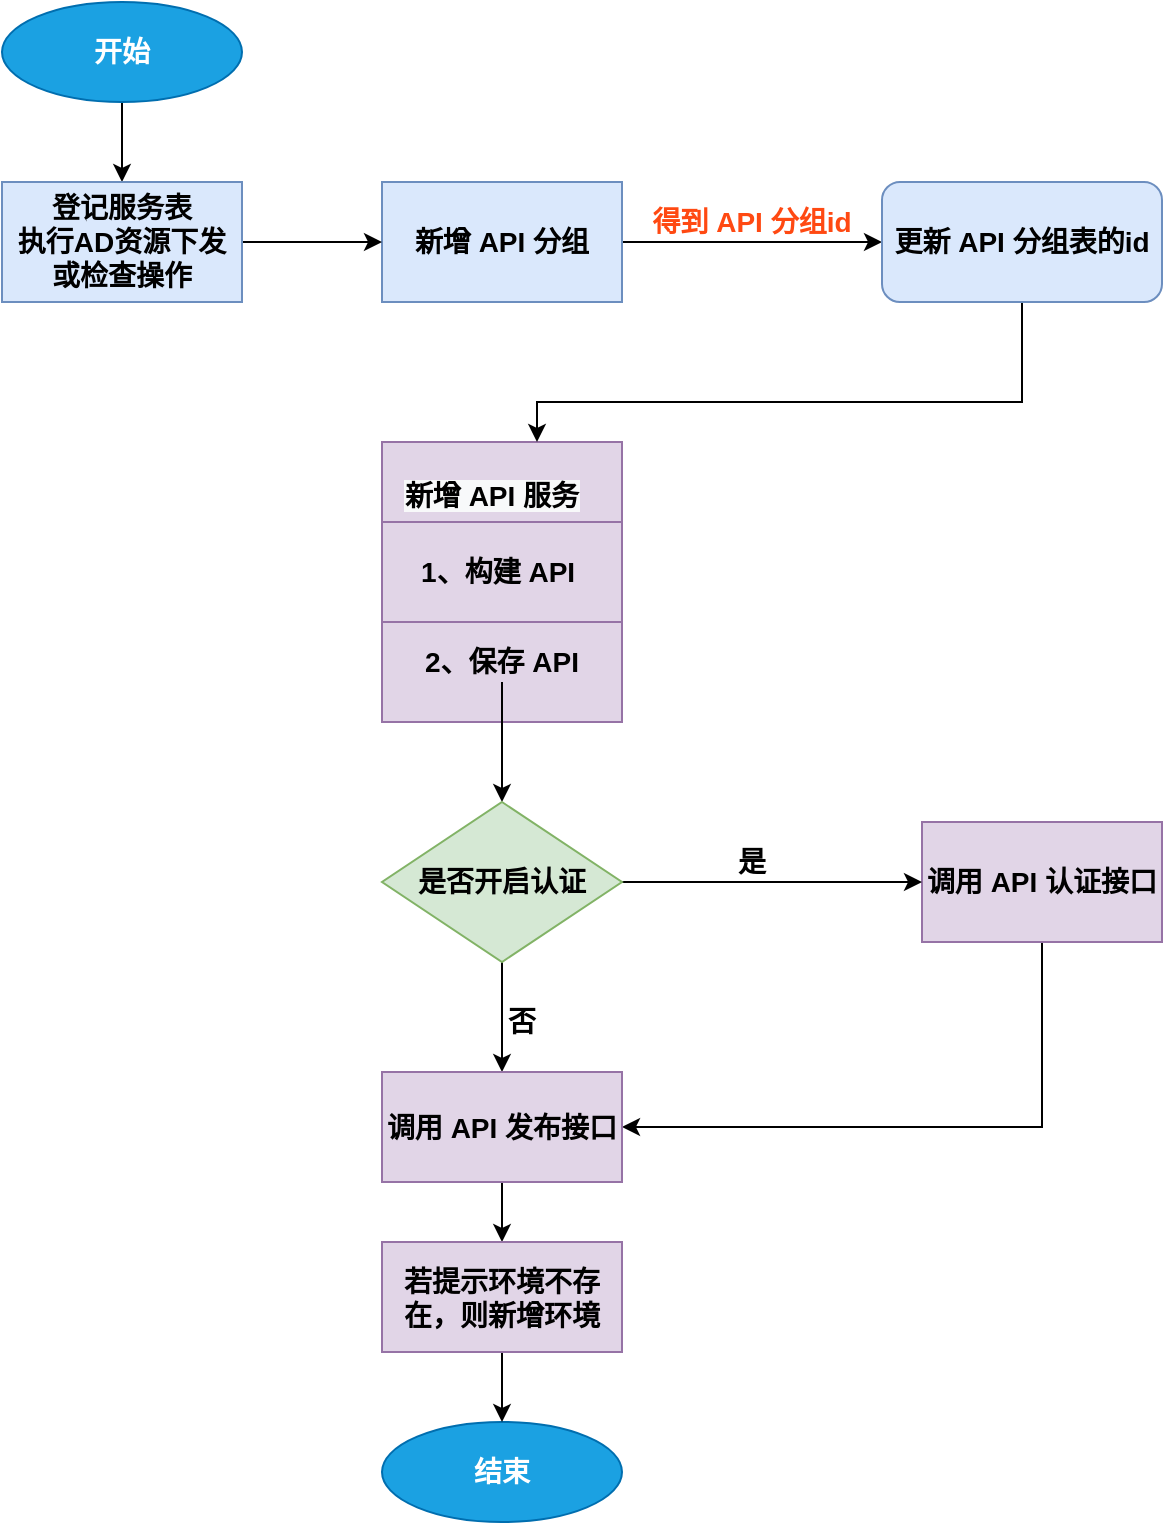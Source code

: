 <mxfile version="14.8.1" type="github" pages="5">
  <diagram id="nOHiLOgA8v2FJ5OYFHcV" name="新增API服务流程">
    <mxGraphModel dx="1422" dy="706" grid="1" gridSize="10" guides="1" tooltips="1" connect="1" arrows="1" fold="1" page="1" pageScale="1" pageWidth="827" pageHeight="1169" math="0" shadow="0">
      <root>
        <mxCell id="N0FcCdIXHvV1KCsFMpFl-0" />
        <mxCell id="N0FcCdIXHvV1KCsFMpFl-1" parent="N0FcCdIXHvV1KCsFMpFl-0" />
        <mxCell id="N0FcCdIXHvV1KCsFMpFl-36" value="" style="rounded=0;whiteSpace=wrap;html=1;fontSize=14;" vertex="1" parent="N0FcCdIXHvV1KCsFMpFl-1">
          <mxGeometry x="190" y="360" width="120" height="50" as="geometry" />
        </mxCell>
        <mxCell id="N0FcCdIXHvV1KCsFMpFl-24" value="" style="edgeStyle=orthogonalEdgeStyle;rounded=0;orthogonalLoop=1;jettySize=auto;html=1;fontSize=14;fontStyle=1" edge="1" parent="N0FcCdIXHvV1KCsFMpFl-1" source="N0FcCdIXHvV1KCsFMpFl-2" target="N0FcCdIXHvV1KCsFMpFl-23">
          <mxGeometry relative="1" as="geometry" />
        </mxCell>
        <mxCell id="N0FcCdIXHvV1KCsFMpFl-2" value="新增 API 分组" style="rounded=0;whiteSpace=wrap;html=1;fontSize=14;fillColor=#dae8fc;strokeColor=#6c8ebf;fontStyle=1" vertex="1" parent="N0FcCdIXHvV1KCsFMpFl-1">
          <mxGeometry x="190" y="140" width="120" height="60" as="geometry" />
        </mxCell>
        <mxCell id="N0FcCdIXHvV1KCsFMpFl-3" value="" style="rounded=0;whiteSpace=wrap;html=1;fontSize=14;fontStyle=1;fillColor=#e1d5e7;strokeColor=#9673a6;" vertex="1" parent="N0FcCdIXHvV1KCsFMpFl-1">
          <mxGeometry x="190" y="270" width="120" height="140" as="geometry" />
        </mxCell>
        <mxCell id="N0FcCdIXHvV1KCsFMpFl-20" style="edgeStyle=orthogonalEdgeStyle;rounded=0;orthogonalLoop=1;jettySize=auto;html=1;exitX=0.5;exitY=1;exitDx=0;exitDy=0;entryX=1;entryY=0.5;entryDx=0;entryDy=0;fontSize=14;fontStyle=1" edge="1" parent="N0FcCdIXHvV1KCsFMpFl-1" source="N0FcCdIXHvV1KCsFMpFl-4" target="N0FcCdIXHvV1KCsFMpFl-18">
          <mxGeometry relative="1" as="geometry" />
        </mxCell>
        <mxCell id="N0FcCdIXHvV1KCsFMpFl-4" value="调用 API 认证接口" style="rounded=0;whiteSpace=wrap;html=1;fontSize=14;fontStyle=1;fillColor=#e1d5e7;strokeColor=#9673a6;" vertex="1" parent="N0FcCdIXHvV1KCsFMpFl-1">
          <mxGeometry x="460" y="460" width="120" height="60" as="geometry" />
        </mxCell>
        <mxCell id="N0FcCdIXHvV1KCsFMpFl-5" value="&lt;br&gt;&lt;br&gt;&lt;span style=&quot;color: rgb(0, 0, 0); font-family: helvetica; font-size: 14px; font-style: normal; letter-spacing: normal; text-align: center; text-indent: 0px; text-transform: none; word-spacing: 0px; background-color: rgb(248, 249, 250); display: inline; float: none;&quot;&gt;新增 API 服务&lt;/span&gt;&lt;br&gt;" style="text;html=1;strokeColor=none;fillColor=none;align=center;verticalAlign=middle;whiteSpace=wrap;rounded=0;fontSize=14;fontStyle=1" vertex="1" parent="N0FcCdIXHvV1KCsFMpFl-1">
          <mxGeometry x="200" y="270" width="90" height="20" as="geometry" />
        </mxCell>
        <mxCell id="N0FcCdIXHvV1KCsFMpFl-6" value="1、构建 API&amp;nbsp;" style="rounded=0;whiteSpace=wrap;html=1;fontSize=14;fontStyle=1;fillColor=#e1d5e7;strokeColor=#9673a6;" vertex="1" parent="N0FcCdIXHvV1KCsFMpFl-1">
          <mxGeometry x="190" y="310" width="120" height="50" as="geometry" />
        </mxCell>
        <mxCell id="N0FcCdIXHvV1KCsFMpFl-14" value="" style="edgeStyle=orthogonalEdgeStyle;curved=1;rounded=0;orthogonalLoop=1;jettySize=auto;html=1;fontSize=14;fontStyle=1" edge="1" parent="N0FcCdIXHvV1KCsFMpFl-1" source="N0FcCdIXHvV1KCsFMpFl-7" target="N0FcCdIXHvV1KCsFMpFl-13">
          <mxGeometry relative="1" as="geometry" />
        </mxCell>
        <mxCell id="N0FcCdIXHvV1KCsFMpFl-7" value="2、保存 API" style="text;html=1;strokeColor=none;fillColor=none;align=center;verticalAlign=middle;whiteSpace=wrap;rounded=0;fontSize=14;fontStyle=1" vertex="1" parent="N0FcCdIXHvV1KCsFMpFl-1">
          <mxGeometry x="210" y="370" width="80" height="20" as="geometry" />
        </mxCell>
        <mxCell id="N0FcCdIXHvV1KCsFMpFl-12" value="&lt;font color=&quot;#ff4912&quot;&gt;得到 API 分组id&lt;/font&gt;" style="text;html=1;strokeColor=none;fillColor=none;align=center;verticalAlign=middle;whiteSpace=wrap;rounded=0;fontSize=14;fontStyle=1" vertex="1" parent="N0FcCdIXHvV1KCsFMpFl-1">
          <mxGeometry x="320" y="150" width="110" height="20" as="geometry" />
        </mxCell>
        <mxCell id="N0FcCdIXHvV1KCsFMpFl-15" value="" style="edgeStyle=orthogonalEdgeStyle;curved=1;rounded=0;orthogonalLoop=1;jettySize=auto;html=1;fontSize=14;fontStyle=1" edge="1" parent="N0FcCdIXHvV1KCsFMpFl-1" source="N0FcCdIXHvV1KCsFMpFl-13" target="N0FcCdIXHvV1KCsFMpFl-4">
          <mxGeometry relative="1" as="geometry" />
        </mxCell>
        <mxCell id="N0FcCdIXHvV1KCsFMpFl-19" value="" style="edgeStyle=orthogonalEdgeStyle;curved=1;rounded=0;orthogonalLoop=1;jettySize=auto;html=1;fontSize=14;fontStyle=1" edge="1" parent="N0FcCdIXHvV1KCsFMpFl-1" source="N0FcCdIXHvV1KCsFMpFl-13" target="N0FcCdIXHvV1KCsFMpFl-18">
          <mxGeometry relative="1" as="geometry" />
        </mxCell>
        <mxCell id="N0FcCdIXHvV1KCsFMpFl-13" value="是否开启认证" style="rhombus;whiteSpace=wrap;html=1;fontSize=14;fontStyle=1;fillColor=#d5e8d4;strokeColor=#82b366;" vertex="1" parent="N0FcCdIXHvV1KCsFMpFl-1">
          <mxGeometry x="190" y="450" width="120" height="80" as="geometry" />
        </mxCell>
        <mxCell id="N0FcCdIXHvV1KCsFMpFl-16" value="是" style="text;html=1;strokeColor=none;fillColor=none;align=center;verticalAlign=middle;whiteSpace=wrap;rounded=0;fontSize=14;fontStyle=1" vertex="1" parent="N0FcCdIXHvV1KCsFMpFl-1">
          <mxGeometry x="355" y="470" width="40" height="20" as="geometry" />
        </mxCell>
        <mxCell id="RZvOurY1Pzx2Y7Y2g1sG-4" value="" style="edgeStyle=orthogonalEdgeStyle;rounded=0;orthogonalLoop=1;jettySize=auto;html=1;fontSize=14;" edge="1" parent="N0FcCdIXHvV1KCsFMpFl-1" source="N0FcCdIXHvV1KCsFMpFl-18" target="RZvOurY1Pzx2Y7Y2g1sG-0">
          <mxGeometry relative="1" as="geometry" />
        </mxCell>
        <mxCell id="N0FcCdIXHvV1KCsFMpFl-18" value="调用 API 发布接口" style="whiteSpace=wrap;html=1;fontSize=14;fontStyle=1;fillColor=#e1d5e7;strokeColor=#9673a6;" vertex="1" parent="N0FcCdIXHvV1KCsFMpFl-1">
          <mxGeometry x="190" y="585" width="120" height="55" as="geometry" />
        </mxCell>
        <mxCell id="N0FcCdIXHvV1KCsFMpFl-25" style="edgeStyle=orthogonalEdgeStyle;rounded=0;orthogonalLoop=1;jettySize=auto;html=1;fontSize=14;entryX=0.75;entryY=0;entryDx=0;entryDy=0;fontStyle=1" edge="1" parent="N0FcCdIXHvV1KCsFMpFl-1" source="N0FcCdIXHvV1KCsFMpFl-23" target="N0FcCdIXHvV1KCsFMpFl-5">
          <mxGeometry relative="1" as="geometry">
            <mxPoint x="311" y="290" as="targetPoint" />
            <Array as="points">
              <mxPoint x="510" y="250" />
              <mxPoint x="268" y="250" />
            </Array>
          </mxGeometry>
        </mxCell>
        <mxCell id="N0FcCdIXHvV1KCsFMpFl-23" value="更新 API 分组表的id" style="rounded=1;whiteSpace=wrap;html=1;fontSize=14;fontStyle=1;fillColor=#dae8fc;strokeColor=#6c8ebf;" vertex="1" parent="N0FcCdIXHvV1KCsFMpFl-1">
          <mxGeometry x="440" y="140" width="140" height="60" as="geometry" />
        </mxCell>
        <mxCell id="N0FcCdIXHvV1KCsFMpFl-33" value="" style="edgeStyle=orthogonalEdgeStyle;rounded=0;orthogonalLoop=1;jettySize=auto;html=1;fontSize=14;fontStyle=1" edge="1" parent="N0FcCdIXHvV1KCsFMpFl-1" source="N0FcCdIXHvV1KCsFMpFl-26" target="N0FcCdIXHvV1KCsFMpFl-30">
          <mxGeometry relative="1" as="geometry" />
        </mxCell>
        <mxCell id="N0FcCdIXHvV1KCsFMpFl-26" value="开始" style="ellipse;whiteSpace=wrap;html=1;fontSize=14;fillColor=#1ba1e2;strokeColor=#006EAF;fontColor=#ffffff;fontStyle=1" vertex="1" parent="N0FcCdIXHvV1KCsFMpFl-1">
          <mxGeometry y="50" width="120" height="50" as="geometry" />
        </mxCell>
        <mxCell id="N0FcCdIXHvV1KCsFMpFl-28" value="结束" style="ellipse;whiteSpace=wrap;html=1;fontSize=14;fillColor=#1ba1e2;strokeColor=#006EAF;fontColor=#ffffff;fontStyle=1" vertex="1" parent="N0FcCdIXHvV1KCsFMpFl-1">
          <mxGeometry x="190" y="760" width="120" height="50" as="geometry" />
        </mxCell>
        <mxCell id="N0FcCdIXHvV1KCsFMpFl-31" value="" style="edgeStyle=orthogonalEdgeStyle;rounded=0;orthogonalLoop=1;jettySize=auto;html=1;fontSize=14;fontStyle=1" edge="1" parent="N0FcCdIXHvV1KCsFMpFl-1" source="N0FcCdIXHvV1KCsFMpFl-30" target="N0FcCdIXHvV1KCsFMpFl-2">
          <mxGeometry relative="1" as="geometry" />
        </mxCell>
        <mxCell id="N0FcCdIXHvV1KCsFMpFl-30" value="登记服务表&lt;br&gt;执行AD资源下发或检查操作" style="rounded=0;whiteSpace=wrap;html=1;fontSize=14;fillColor=#dae8fc;strokeColor=#6c8ebf;fontStyle=1" vertex="1" parent="N0FcCdIXHvV1KCsFMpFl-1">
          <mxGeometry y="140" width="120" height="60" as="geometry" />
        </mxCell>
        <mxCell id="N0FcCdIXHvV1KCsFMpFl-35" value="否" style="text;html=1;strokeColor=none;fillColor=none;align=center;verticalAlign=middle;whiteSpace=wrap;rounded=0;fontSize=14;fontStyle=1" vertex="1" parent="N0FcCdIXHvV1KCsFMpFl-1">
          <mxGeometry x="240" y="550" width="40" height="20" as="geometry" />
        </mxCell>
        <mxCell id="RZvOurY1Pzx2Y7Y2g1sG-2" value="" style="edgeStyle=orthogonalEdgeStyle;rounded=0;orthogonalLoop=1;jettySize=auto;html=1;fontSize=14;" edge="1" parent="N0FcCdIXHvV1KCsFMpFl-1" source="RZvOurY1Pzx2Y7Y2g1sG-0" target="N0FcCdIXHvV1KCsFMpFl-28">
          <mxGeometry relative="1" as="geometry" />
        </mxCell>
        <mxCell id="RZvOurY1Pzx2Y7Y2g1sG-0" value="若提示环境不存在，则新增环境" style="whiteSpace=wrap;html=1;fontSize=14;fontStyle=1;fillColor=#e1d5e7;strokeColor=#9673a6;" vertex="1" parent="N0FcCdIXHvV1KCsFMpFl-1">
          <mxGeometry x="190" y="670" width="120" height="55" as="geometry" />
        </mxCell>
      </root>
    </mxGraphModel>
  </diagram>
  <diagram id="sb_V-hcNXjzHB9yhCUq3" name="AD与API服务的底层ip关系">
    <mxGraphModel dx="1422" dy="706" grid="1" gridSize="10" guides="1" tooltips="1" connect="1" arrows="1" fold="1" page="1" pageScale="1" pageWidth="827" pageHeight="1169" math="0" shadow="0">
      <root>
        <mxCell id="0" />
        <mxCell id="1" parent="0" />
        <mxCell id="2CTaEZxf2c3Y_vctXRp9-1" value="" style="rounded=1;whiteSpace=wrap;html=1;fontStyle=1;fontSize=14;fillColor=#f8cecc;strokeColor=#b85450;" vertex="1" parent="1">
          <mxGeometry x="90" y="310" width="140" height="180" as="geometry" />
        </mxCell>
        <mxCell id="2CTaEZxf2c3Y_vctXRp9-2" value="" style="rounded=1;whiteSpace=wrap;html=1;fontStyle=1;fontSize=14;fillColor=#dae8fc;strokeColor=#6c8ebf;" vertex="1" parent="1">
          <mxGeometry x="330" y="310" width="140" height="180" as="geometry" />
        </mxCell>
        <mxCell id="2CTaEZxf2c3Y_vctXRp9-3" value="" style="rounded=1;whiteSpace=wrap;html=1;fontStyle=1;fontSize=14;fillColor=#e1d5e7;strokeColor=#9673a6;" vertex="1" parent="1">
          <mxGeometry x="550" y="310" width="140" height="180" as="geometry" />
        </mxCell>
        <mxCell id="2CTaEZxf2c3Y_vctXRp9-4" value="AD1" style="text;html=1;strokeColor=none;fillColor=none;align=center;verticalAlign=middle;whiteSpace=wrap;rounded=0;fontStyle=1;fontSize=14;" vertex="1" parent="1">
          <mxGeometry x="100" y="320" width="40" height="20" as="geometry" />
        </mxCell>
        <mxCell id="2CTaEZxf2c3Y_vctXRp9-5" value="AD2" style="text;html=1;strokeColor=none;fillColor=none;align=center;verticalAlign=middle;whiteSpace=wrap;rounded=0;fontStyle=1;fontSize=14;" vertex="1" parent="1">
          <mxGeometry x="340" y="320" width="40" height="20" as="geometry" />
        </mxCell>
        <mxCell id="2CTaEZxf2c3Y_vctXRp9-6" value="API" style="text;html=1;strokeColor=none;fillColor=none;align=center;verticalAlign=middle;whiteSpace=wrap;rounded=0;fontStyle=1;fontSize=14;" vertex="1" parent="1">
          <mxGeometry x="560" y="310" width="40" height="20" as="geometry" />
        </mxCell>
        <mxCell id="2CTaEZxf2c3Y_vctXRp9-7" value="vip1&amp;nbsp; &amp;nbsp; ip1" style="text;html=1;strokeColor=none;fillColor=none;align=center;verticalAlign=middle;whiteSpace=wrap;rounded=0;fontStyle=1;fontSize=14;" vertex="1" parent="1">
          <mxGeometry x="120" y="360" width="80" height="90" as="geometry" />
        </mxCell>
        <mxCell id="2CTaEZxf2c3Y_vctXRp9-9" value="vip2&amp;nbsp; &amp;nbsp; &amp;nbsp;ip2" style="text;html=1;strokeColor=none;fillColor=none;align=center;verticalAlign=middle;whiteSpace=wrap;rounded=0;fontStyle=1;fontSize=14;" vertex="1" parent="1">
          <mxGeometry x="350" y="360" width="80" height="90" as="geometry" />
        </mxCell>
        <mxCell id="2CTaEZxf2c3Y_vctXRp9-10" value="vip3&amp;nbsp; ip3" style="text;html=1;strokeColor=none;fillColor=none;align=center;verticalAlign=middle;whiteSpace=wrap;rounded=0;fontStyle=1;fontSize=14;" vertex="1" parent="1">
          <mxGeometry x="570" y="360" width="80" height="80" as="geometry" />
        </mxCell>
        <mxCell id="2CTaEZxf2c3Y_vctXRp9-8" value="" style="edgeStyle=orthogonalEdgeStyle;rounded=0;orthogonalLoop=1;jettySize=auto;html=1;fontStyle=1;fontSize=14;curved=1;" edge="1" parent="1">
          <mxGeometry relative="1" as="geometry">
            <mxPoint x="190" y="420" as="sourcePoint" />
            <mxPoint x="360" y="410" as="targetPoint" />
            <Array as="points">
              <mxPoint x="360" y="440" />
            </Array>
          </mxGeometry>
        </mxCell>
        <mxCell id="2CTaEZxf2c3Y_vctXRp9-13" value="" style="edgeStyle=orthogonalEdgeStyle;rounded=0;orthogonalLoop=1;jettySize=auto;html=1;fontStyle=1;fontSize=14;curved=1;" edge="1" parent="1">
          <mxGeometry relative="1" as="geometry">
            <mxPoint x="420" y="420" as="sourcePoint" />
            <mxPoint x="590" y="410" as="targetPoint" />
            <Array as="points">
              <mxPoint x="590" y="440" />
            </Array>
          </mxGeometry>
        </mxCell>
        <mxCell id="2CTaEZxf2c3Y_vctXRp9-14" value="相同" style="text;html=1;strokeColor=none;fillColor=none;align=center;verticalAlign=middle;whiteSpace=wrap;rounded=0;fontSize=14;" vertex="1" parent="1">
          <mxGeometry x="260" y="420" width="40" height="20" as="geometry" />
        </mxCell>
        <mxCell id="2CTaEZxf2c3Y_vctXRp9-15" value="相同" style="text;html=1;strokeColor=none;fillColor=none;align=center;verticalAlign=middle;whiteSpace=wrap;rounded=0;fontSize=14;" vertex="1" parent="1">
          <mxGeometry x="490" y="410" width="40" height="20" as="geometry" />
        </mxCell>
      </root>
    </mxGraphModel>
  </diagram>
  <diagram id="Vepcy5eFFjgHjCgZ-YPG" name="修改API服务流程">
    <mxGraphModel dx="1422" dy="706" grid="1" gridSize="10" guides="1" tooltips="1" connect="1" arrows="1" fold="1" page="1" pageScale="1" pageWidth="827" pageHeight="1169" math="0" shadow="0">
      <root>
        <mxCell id="3ZHVSXFZg6gd_dCHkzc6-0" />
        <mxCell id="3ZHVSXFZg6gd_dCHkzc6-1" parent="3ZHVSXFZg6gd_dCHkzc6-0" />
        <mxCell id="9Kt5_kRCTVNulRzOW8Ah-25" value="" style="edgeStyle=orthogonalEdgeStyle;rounded=0;orthogonalLoop=1;jettySize=auto;html=1;fontSize=14;entryX=0.5;entryY=0;entryDx=0;entryDy=0;" edge="1" parent="3ZHVSXFZg6gd_dCHkzc6-1" source="9Kt5_kRCTVNulRzOW8Ah-2" target="9Kt5_kRCTVNulRzOW8Ah-3">
          <mxGeometry relative="1" as="geometry">
            <mxPoint x="250" y="310" as="targetPoint" />
          </mxGeometry>
        </mxCell>
        <mxCell id="9Kt5_kRCTVNulRzOW8Ah-2" value="调用下线接口" style="rounded=0;whiteSpace=wrap;html=1;fontSize=14;fillColor=#e1d5e7;strokeColor=#9673a6;fontStyle=1" vertex="1" parent="3ZHVSXFZg6gd_dCHkzc6-1">
          <mxGeometry x="190" y="140" width="120" height="60" as="geometry" />
        </mxCell>
        <mxCell id="ESxBmUfXCKL30Gh-KhKL-0" value="" style="edgeStyle=orthogonalEdgeStyle;rounded=0;orthogonalLoop=1;jettySize=auto;html=1;fontSize=14;" edge="1" parent="3ZHVSXFZg6gd_dCHkzc6-1" source="9Kt5_kRCTVNulRzOW8Ah-3" target="_-PXUGLaH47F1TXg6dVs-0">
          <mxGeometry relative="1" as="geometry" />
        </mxCell>
        <mxCell id="ESxBmUfXCKL30Gh-KhKL-1" value="" style="edgeStyle=orthogonalEdgeStyle;rounded=0;orthogonalLoop=1;jettySize=auto;html=1;fontSize=14;" edge="1" parent="3ZHVSXFZg6gd_dCHkzc6-1" source="9Kt5_kRCTVNulRzOW8Ah-3" target="9Kt5_kRCTVNulRzOW8Ah-5">
          <mxGeometry relative="1" as="geometry" />
        </mxCell>
        <mxCell id="9Kt5_kRCTVNulRzOW8Ah-3" value="调用更新API接口" style="rounded=0;whiteSpace=wrap;html=1;fontSize=14;fontStyle=1;fillColor=#e1d5e7;strokeColor=#9673a6;" vertex="1" parent="3ZHVSXFZg6gd_dCHkzc6-1">
          <mxGeometry x="190" y="260" width="120" height="60" as="geometry" />
        </mxCell>
        <mxCell id="9Kt5_kRCTVNulRzOW8Ah-5" value="调用 API 上线接口" style="rounded=0;whiteSpace=wrap;html=1;fontSize=14;fontStyle=1;fillColor=#e1d5e7;strokeColor=#9673a6;" vertex="1" parent="3ZHVSXFZg6gd_dCHkzc6-1">
          <mxGeometry x="190" y="370" width="120" height="60" as="geometry" />
        </mxCell>
        <mxCell id="9Kt5_kRCTVNulRzOW8Ah-15" value="" style="edgeStyle=orthogonalEdgeStyle;rounded=0;orthogonalLoop=1;jettySize=auto;html=1;fontSize=14;fontStyle=1;exitX=0.5;exitY=1;exitDx=0;exitDy=0;" edge="1" parent="3ZHVSXFZg6gd_dCHkzc6-1" source="9Kt5_kRCTVNulRzOW8Ah-5" target="9Kt5_kRCTVNulRzOW8Ah-21">
          <mxGeometry relative="1" as="geometry">
            <mxPoint x="260" y="540" as="sourcePoint" />
          </mxGeometry>
        </mxCell>
        <mxCell id="9Kt5_kRCTVNulRzOW8Ah-19" value="" style="edgeStyle=orthogonalEdgeStyle;rounded=0;orthogonalLoop=1;jettySize=auto;html=1;fontSize=14;fontStyle=1" edge="1" parent="3ZHVSXFZg6gd_dCHkzc6-1" source="9Kt5_kRCTVNulRzOW8Ah-20" target="9Kt5_kRCTVNulRzOW8Ah-23">
          <mxGeometry relative="1" as="geometry" />
        </mxCell>
        <mxCell id="9Kt5_kRCTVNulRzOW8Ah-20" value="开始" style="ellipse;whiteSpace=wrap;html=1;fontSize=14;fillColor=#1ba1e2;strokeColor=#006EAF;fontColor=#ffffff;fontStyle=1" vertex="1" parent="3ZHVSXFZg6gd_dCHkzc6-1">
          <mxGeometry y="50" width="120" height="50" as="geometry" />
        </mxCell>
        <mxCell id="9Kt5_kRCTVNulRzOW8Ah-21" value="结束" style="ellipse;whiteSpace=wrap;html=1;fontSize=14;fillColor=#1ba1e2;strokeColor=#006EAF;fontColor=#ffffff;fontStyle=1" vertex="1" parent="3ZHVSXFZg6gd_dCHkzc6-1">
          <mxGeometry x="190" y="490" width="120" height="50" as="geometry" />
        </mxCell>
        <mxCell id="9Kt5_kRCTVNulRzOW8Ah-22" value="" style="edgeStyle=orthogonalEdgeStyle;rounded=0;orthogonalLoop=1;jettySize=auto;html=1;fontSize=14;fontStyle=1" edge="1" parent="3ZHVSXFZg6gd_dCHkzc6-1" source="9Kt5_kRCTVNulRzOW8Ah-23" target="9Kt5_kRCTVNulRzOW8Ah-2">
          <mxGeometry relative="1" as="geometry" />
        </mxCell>
        <mxCell id="9Kt5_kRCTVNulRzOW8Ah-23" value="登记服务表&lt;br&gt;执行前置AD资源下发或检查操作" style="rounded=0;whiteSpace=wrap;html=1;fontSize=14;fillColor=#dae8fc;strokeColor=#6c8ebf;fontStyle=1" vertex="1" parent="3ZHVSXFZg6gd_dCHkzc6-1">
          <mxGeometry y="140" width="120" height="60" as="geometry" />
        </mxCell>
        <mxCell id="_-PXUGLaH47F1TXg6dVs-0" value="更新 服务表/API信息表" style="rounded=1;whiteSpace=wrap;html=1;fontSize=14;fontStyle=1;fillColor=#dae8fc;strokeColor=#6c8ebf;" vertex="1" parent="3ZHVSXFZg6gd_dCHkzc6-1">
          <mxGeometry x="390" y="260" width="165" height="60" as="geometry" />
        </mxCell>
        <mxCell id="_-PXUGLaH47F1TXg6dVs-2" value="" style="endArrow=classic;html=1;fontSize=14;exitX=0.412;exitY=1.017;exitDx=0;exitDy=0;exitPerimeter=0;edgeStyle=orthogonalEdgeStyle;entryX=1;entryY=0.5;entryDx=0;entryDy=0;" edge="1" parent="3ZHVSXFZg6gd_dCHkzc6-1" source="_-PXUGLaH47F1TXg6dVs-0" target="9Kt5_kRCTVNulRzOW8Ah-5">
          <mxGeometry width="50" height="50" relative="1" as="geometry">
            <mxPoint x="430" y="420" as="sourcePoint" />
            <mxPoint x="320" y="400" as="targetPoint" />
            <Array as="points">
              <mxPoint x="458" y="400" />
            </Array>
          </mxGeometry>
        </mxCell>
      </root>
    </mxGraphModel>
  </diagram>
  <diagram id="y_qP_ITfc6Hz6TJRtfo7" name="删除 API服务">
    <mxGraphModel dx="1422" dy="706" grid="1" gridSize="10" guides="1" tooltips="1" connect="1" arrows="1" fold="1" page="1" pageScale="1" pageWidth="827" pageHeight="1169" math="0" shadow="0">
      <root>
        <mxCell id="Lv-TeRsWYJxevkvy26f5-0" />
        <mxCell id="Lv-TeRsWYJxevkvy26f5-1" parent="Lv-TeRsWYJxevkvy26f5-0" />
        <mxCell id="IoXGQ6YxSClPdb9_SsbD-1" value="" style="edgeStyle=orthogonalEdgeStyle;rounded=0;orthogonalLoop=1;jettySize=auto;html=1;fontSize=14;entryX=0.5;entryY=0;entryDx=0;entryDy=0;" edge="1" parent="Lv-TeRsWYJxevkvy26f5-1" source="IoXGQ6YxSClPdb9_SsbD-2" target="IoXGQ6YxSClPdb9_SsbD-3">
          <mxGeometry relative="1" as="geometry">
            <mxPoint x="250" y="310" as="targetPoint" />
          </mxGeometry>
        </mxCell>
        <mxCell id="IoXGQ6YxSClPdb9_SsbD-2" value="调用下线接口" style="rounded=0;whiteSpace=wrap;html=1;fontSize=14;fillColor=#e1d5e7;strokeColor=#9673a6;fontStyle=1" vertex="1" parent="Lv-TeRsWYJxevkvy26f5-1">
          <mxGeometry x="190" y="140" width="120" height="60" as="geometry" />
        </mxCell>
        <mxCell id="TXp3kbtOpVF7pAXdelnf-1" value="" style="edgeStyle=orthogonalEdgeStyle;rounded=0;orthogonalLoop=1;jettySize=auto;html=1;fontSize=14;" edge="1" parent="Lv-TeRsWYJxevkvy26f5-1" source="IoXGQ6YxSClPdb9_SsbD-3" target="IoXGQ6YxSClPdb9_SsbD-15">
          <mxGeometry relative="1" as="geometry" />
        </mxCell>
        <mxCell id="IoXGQ6YxSClPdb9_SsbD-3" value="调用删除API接口" style="rounded=0;whiteSpace=wrap;html=1;fontSize=14;fontStyle=1;fillColor=#e1d5e7;strokeColor=#9673a6;" vertex="1" parent="Lv-TeRsWYJxevkvy26f5-1">
          <mxGeometry x="190" y="260" width="120" height="70" as="geometry" />
        </mxCell>
        <mxCell id="IoXGQ6YxSClPdb9_SsbD-9" value="" style="edgeStyle=orthogonalEdgeStyle;rounded=0;orthogonalLoop=1;jettySize=auto;html=1;fontSize=14;fontStyle=1;exitX=0.5;exitY=1;exitDx=0;exitDy=0;" edge="1" parent="Lv-TeRsWYJxevkvy26f5-1" target="IoXGQ6YxSClPdb9_SsbD-12">
          <mxGeometry relative="1" as="geometry">
            <mxPoint x="250" y="450" as="sourcePoint" />
          </mxGeometry>
        </mxCell>
        <mxCell id="TXp3kbtOpVF7pAXdelnf-2" value="" style="edgeStyle=orthogonalEdgeStyle;rounded=0;orthogonalLoop=1;jettySize=auto;html=1;fontSize=14;" edge="1" parent="Lv-TeRsWYJxevkvy26f5-1" source="IoXGQ6YxSClPdb9_SsbD-11" target="IoXGQ6YxSClPdb9_SsbD-2">
          <mxGeometry relative="1" as="geometry" />
        </mxCell>
        <mxCell id="IoXGQ6YxSClPdb9_SsbD-11" value="开始" style="ellipse;whiteSpace=wrap;html=1;fontSize=14;fillColor=#1ba1e2;strokeColor=#006EAF;fontColor=#ffffff;fontStyle=1" vertex="1" parent="Lv-TeRsWYJxevkvy26f5-1">
          <mxGeometry x="190" y="50" width="120" height="50" as="geometry" />
        </mxCell>
        <mxCell id="IoXGQ6YxSClPdb9_SsbD-12" value="结束" style="ellipse;whiteSpace=wrap;html=1;fontSize=14;fillColor=#1ba1e2;strokeColor=#006EAF;fontColor=#ffffff;fontStyle=1" vertex="1" parent="Lv-TeRsWYJxevkvy26f5-1">
          <mxGeometry x="190" y="500" width="120" height="50" as="geometry" />
        </mxCell>
        <mxCell id="TXp3kbtOpVF7pAXdelnf-4" value="" style="edgeStyle=orthogonalEdgeStyle;rounded=0;orthogonalLoop=1;jettySize=auto;html=1;fontSize=14;" edge="1" parent="Lv-TeRsWYJxevkvy26f5-1" source="IoXGQ6YxSClPdb9_SsbD-15">
          <mxGeometry relative="1" as="geometry">
            <mxPoint x="410" y="420" as="targetPoint" />
          </mxGeometry>
        </mxCell>
        <mxCell id="IoXGQ6YxSClPdb9_SsbD-15" value="删除服务表以及 API信息表中的记录" style="rounded=1;whiteSpace=wrap;html=1;fontSize=14;fontStyle=1;fillColor=#dae8fc;strokeColor=#6c8ebf;" vertex="1" parent="Lv-TeRsWYJxevkvy26f5-1">
          <mxGeometry x="180" y="390" width="140" height="60" as="geometry" />
        </mxCell>
        <mxCell id="TXp3kbtOpVF7pAXdelnf-8" value="" style="edgeStyle=orthogonalEdgeStyle;rounded=0;orthogonalLoop=1;jettySize=auto;html=1;fontSize=14;" edge="1" parent="Lv-TeRsWYJxevkvy26f5-1" source="TXp3kbtOpVF7pAXdelnf-5" target="TXp3kbtOpVF7pAXdelnf-7">
          <mxGeometry relative="1" as="geometry" />
        </mxCell>
        <mxCell id="4ZD2bWPgzE0VQJsW30m4-2" value="" style="edgeStyle=orthogonalEdgeStyle;rounded=0;orthogonalLoop=1;jettySize=auto;html=1;fontSize=14;entryX=1;entryY=0.5;entryDx=0;entryDy=0;" edge="1" parent="Lv-TeRsWYJxevkvy26f5-1" source="TXp3kbtOpVF7pAXdelnf-5" target="IoXGQ6YxSClPdb9_SsbD-12">
          <mxGeometry relative="1" as="geometry">
            <mxPoint x="507" y="525" as="targetPoint" />
            <Array as="points">
              <mxPoint x="507" y="525" />
            </Array>
          </mxGeometry>
        </mxCell>
        <mxCell id="TXp3kbtOpVF7pAXdelnf-5" value="&lt;span&gt;&lt;br&gt;所属分组下是否存在其他API服务&lt;/span&gt;" style="rhombus;whiteSpace=wrap;html=1;rounded=1;fontSize=14;fontStyle=1;strokeColor=#6c8ebf;fillColor=#dae8fc;" vertex="1" parent="Lv-TeRsWYJxevkvy26f5-1">
          <mxGeometry x="414" y="370" width="186" height="100" as="geometry" />
        </mxCell>
        <mxCell id="TXp3kbtOpVF7pAXdelnf-7" value="调用接口，&lt;br&gt;删除该分组" style="whiteSpace=wrap;html=1;rounded=1;fontSize=14;fontStyle=1;strokeColor=#9673a6;fillColor=#e1d5e7;" vertex="1" parent="Lv-TeRsWYJxevkvy26f5-1">
          <mxGeometry x="713" y="390" width="120" height="60" as="geometry" />
        </mxCell>
        <mxCell id="4ZD2bWPgzE0VQJsW30m4-0" value="否" style="text;html=1;align=center;verticalAlign=middle;resizable=0;points=[];autosize=1;strokeColor=none;fontSize=14;" vertex="1" parent="Lv-TeRsWYJxevkvy26f5-1">
          <mxGeometry x="635" y="390" width="30" height="20" as="geometry" />
        </mxCell>
        <mxCell id="4ZD2bWPgzE0VQJsW30m4-3" value="是" style="text;html=1;align=center;verticalAlign=middle;resizable=0;points=[];autosize=1;strokeColor=none;fontSize=14;" vertex="1" parent="Lv-TeRsWYJxevkvy26f5-1">
          <mxGeometry x="435" y="500" width="30" height="20" as="geometry" />
        </mxCell>
      </root>
    </mxGraphModel>
  </diagram>
  <diagram id="mX0ffbovVxFb7t6NYa2V" name="表结构新增">
    <mxGraphModel dx="1422" dy="706" grid="1" gridSize="10" guides="1" tooltips="1" connect="1" arrows="1" fold="1" page="1" pageScale="1" pageWidth="827" pageHeight="1169" math="0" shadow="0">
      <root>
        <mxCell id="z5DosLboDEmj2M_Cmz4U-0" />
        <mxCell id="z5DosLboDEmj2M_Cmz4U-1" parent="z5DosLboDEmj2M_Cmz4U-0" />
        <mxCell id="krDOiVqFlFLxwm3igYJt-0" value="&lt;div style=&quot;box-sizing: border-box ; width: 100% ; background: #e4e4e4 ; padding: 2px&quot;&gt;t_data_model&lt;/div&gt;&lt;table style=&quot;width: 100% ; font-size: 1em&quot; cellpadding=&quot;2&quot; cellspacing=&quot;0&quot;&gt;&lt;tbody&gt;&lt;tr&gt;&lt;td&gt;PK&lt;/td&gt;&lt;td&gt;id&lt;/td&gt;&lt;/tr&gt;&lt;tr&gt;&lt;td&gt;&lt;br&gt;&lt;/td&gt;&lt;td&gt;&lt;span&gt;name&lt;/span&gt;&lt;br&gt;&lt;/td&gt;&lt;/tr&gt;&lt;tr&gt;&lt;td&gt;&lt;/td&gt;&lt;td&gt;&lt;span&gt;description&lt;br&gt;&lt;/span&gt;type&lt;br&gt;created_by&lt;br&gt;&lt;/td&gt;&lt;/tr&gt;&lt;/tbody&gt;&lt;/table&gt;" style="verticalAlign=top;align=left;overflow=fill;html=1;fontSize=14;fillColor=#dae8fc;strokeColor=#6c8ebf;fontStyle=1" vertex="1" parent="z5DosLboDEmj2M_Cmz4U-1">
          <mxGeometry x="170" y="210" width="180" height="160" as="geometry" />
        </mxCell>
        <mxCell id="krDOiVqFlFLxwm3igYJt-2" value="&lt;div style=&quot;box-sizing: border-box ; width: 100% ; background: #e4e4e4 ; padding: 2px&quot;&gt;t_global_address&lt;/div&gt;&lt;table style=&quot;width: 100% ; font-size: 1em&quot; cellpadding=&quot;2&quot; cellspacing=&quot;0&quot;&gt;&lt;tbody&gt;&lt;tr&gt;&lt;td&gt;PK&lt;/td&gt;&lt;td&gt;id&lt;/td&gt;&lt;/tr&gt;&lt;tr&gt;&lt;td&gt;&lt;br&gt;&lt;/td&gt;&lt;td&gt;global_ip&lt;/td&gt;&lt;/tr&gt;&lt;tr&gt;&lt;td&gt;&lt;/td&gt;&lt;td&gt;global_port&lt;br&gt;&lt;/td&gt;&lt;/tr&gt;&lt;/tbody&gt;&lt;/table&gt;" style="verticalAlign=top;align=left;overflow=fill;html=1;fontSize=14;fillColor=#dae8fc;strokeColor=#6c8ebf;fontStyle=1" vertex="1" parent="z5DosLboDEmj2M_Cmz4U-1">
          <mxGeometry x="170" y="80" width="180" height="90" as="geometry" />
        </mxCell>
        <mxCell id="krDOiVqFlFLxwm3igYJt-3" value="&lt;div style=&quot;box-sizing: border-box ; width: 100% ; background: #e4e4e4 ; padding: 2px&quot;&gt;t_api_group&lt;/div&gt;&lt;table style=&quot;width: 100% ; font-size: 1em&quot; cellpadding=&quot;2&quot; cellspacing=&quot;0&quot;&gt;&lt;tbody&gt;&lt;tr&gt;&lt;td&gt;PK&lt;/td&gt;&lt;td&gt;id&lt;/td&gt;&lt;/tr&gt;&lt;tr&gt;&lt;td&gt;&lt;br&gt;&lt;/td&gt;&lt;td&gt;&lt;span&gt;appId&lt;/span&gt;&lt;br&gt;&lt;/td&gt;&lt;/tr&gt;&lt;tr&gt;&lt;td&gt;&lt;/td&gt;&lt;td&gt;&lt;span&gt;app_secret&lt;br&gt;&lt;/span&gt;group_ip&lt;br&gt;group_port&lt;br&gt;group_protocol&lt;br&gt;url_prefix&lt;br&gt;api_group_id&lt;br&gt;group_name&lt;/td&gt;&lt;/tr&gt;&lt;/tbody&gt;&lt;/table&gt;" style="verticalAlign=top;align=left;overflow=fill;html=1;fontSize=14;fillColor=#dae8fc;strokeColor=#6c8ebf;fontStyle=1" vertex="1" parent="z5DosLboDEmj2M_Cmz4U-1">
          <mxGeometry x="170" y="450" width="180" height="270" as="geometry" />
        </mxCell>
        <mxCell id="krDOiVqFlFLxwm3igYJt-5" value="&lt;div style=&quot;box-sizing: border-box ; width: 100% ; background: #e4e4e4 ; padding: 2px&quot;&gt;t_api_service_extend&lt;/div&gt;&lt;table style=&quot;width: 100% ; font-size: 1em&quot; cellpadding=&quot;2&quot; cellspacing=&quot;0&quot;&gt;&lt;tbody&gt;&lt;tr&gt;&lt;td&gt;PK&lt;/td&gt;&lt;td&gt;id&amp;nbsp; &amp;nbsp; &amp;nbsp; &amp;nbsp; &amp;nbsp; &amp;nbsp; &amp;nbsp; &amp;nbsp;标识&lt;/td&gt;&lt;/tr&gt;&lt;tr&gt;&lt;td&gt;&lt;br&gt;&lt;/td&gt;&lt;td&gt;&lt;span&gt;service_id 服务id&lt;/span&gt;&lt;br&gt;&lt;/td&gt;&lt;/tr&gt;&lt;tr&gt;&lt;td&gt;&lt;/td&gt;&lt;td&gt;&lt;span&gt;service_url 服务url&lt;br&gt;&lt;/span&gt;time_out&amp;nbsp; &amp;nbsp; 超时时间&lt;br&gt;is_auth&amp;nbsp; &amp;nbsp; &amp;nbsp;是否开启认证&lt;br&gt;&lt;br&gt;&lt;/td&gt;&lt;/tr&gt;&lt;/tbody&gt;&lt;/table&gt;" style="verticalAlign=top;align=left;overflow=fill;html=1;fontSize=14;fillColor=#dae8fc;strokeColor=#6c8ebf;fontStyle=1" vertex="1" parent="z5DosLboDEmj2M_Cmz4U-1">
          <mxGeometry x="420" y="450" width="180" height="270" as="geometry" />
        </mxCell>
        <mxCell id="krDOiVqFlFLxwm3igYJt-6" value="&lt;div style=&quot;box-sizing: border-box ; width: 100% ; background: #e4e4e4 ; padding: 2px&quot;&gt;t_api_service_param&lt;/div&gt;&lt;table style=&quot;width: 100% ; font-size: 1em&quot; cellpadding=&quot;2&quot; cellspacing=&quot;0&quot;&gt;&lt;tbody&gt;&lt;tr&gt;&lt;td&gt;PK&lt;/td&gt;&lt;td&gt;id&amp;nbsp; &amp;nbsp; &amp;nbsp; &amp;nbsp; &amp;nbsp; &amp;nbsp; &amp;nbsp; &amp;nbsp; &amp;nbsp;标识&lt;/td&gt;&lt;/tr&gt;&lt;tr&gt;&lt;td&gt;&lt;br&gt;&lt;/td&gt;&lt;td&gt;&lt;span&gt;service_id&amp;nbsp; &amp;nbsp; 服务id&lt;/span&gt;&lt;br&gt;&lt;/td&gt;&lt;/tr&gt;&lt;tr&gt;&lt;td&gt;&lt;/td&gt;&lt;td&gt;&lt;span&gt;name&amp;nbsp; &amp;nbsp; &amp;nbsp; &amp;nbsp; &amp;nbsp; &amp;nbsp; 参数名称&lt;br&gt;&lt;/span&gt;required&amp;nbsp; &amp;nbsp; &amp;nbsp; &amp;nbsp; 是否必传&lt;br&gt;length&amp;nbsp; &amp;nbsp; &amp;nbsp; &amp;nbsp; &amp;nbsp; &amp;nbsp; 长度&lt;br&gt;type&amp;nbsp; &amp;nbsp; &amp;nbsp; &amp;nbsp; &amp;nbsp; &amp;nbsp; &amp;nbsp; &amp;nbsp; 类型&lt;br&gt;description&amp;nbsp; &amp;nbsp; &amp;nbsp;描述&lt;br&gt;default_value 默认值&lt;br&gt;param_pos&amp;nbsp; &amp;nbsp; &amp;nbsp;参数位置&lt;br&gt;page_value&amp;nbsp; &amp;nbsp; &amp;nbsp;具体参数内容&lt;br&gt;&lt;br&gt;&lt;/td&gt;&lt;/tr&gt;&lt;/tbody&gt;&lt;/table&gt;" style="verticalAlign=top;align=left;overflow=fill;html=1;fontSize=14;fillColor=#dae8fc;strokeColor=#6c8ebf;fontStyle=1" vertex="1" parent="z5DosLboDEmj2M_Cmz4U-1">
          <mxGeometry x="680" y="460" width="220" height="270" as="geometry" />
        </mxCell>
        <mxCell id="krDOiVqFlFLxwm3igYJt-8" value="&lt;div style=&quot;box-sizing: border-box ; width: 100% ; background: #e4e4e4 ; padding: 2px&quot;&gt;t_data_model_param&lt;/div&gt;&lt;table style=&quot;width: 100% ; font-size: 1em&quot; cellpadding=&quot;2&quot; cellspacing=&quot;0&quot;&gt;&lt;tbody&gt;&lt;tr&gt;&lt;td&gt;PK&lt;/td&gt;&lt;td&gt;&lt;br&gt;id&lt;br&gt;data_model_id&lt;/td&gt;&lt;/tr&gt;&lt;tr&gt;&lt;td&gt;&lt;br&gt;&lt;/td&gt;&lt;td&gt;&lt;span&gt;name&lt;/span&gt;&lt;br&gt;&lt;/td&gt;&lt;/tr&gt;&lt;tr&gt;&lt;td&gt;&lt;/td&gt;&lt;td&gt;&lt;span&gt;description&lt;br&gt;&lt;/span&gt;type&lt;br&gt;required&lt;br&gt;length&lt;/td&gt;&lt;/tr&gt;&lt;/tbody&gt;&lt;/table&gt;" style="verticalAlign=top;align=left;overflow=fill;html=1;fontSize=14;fillColor=#dae8fc;strokeColor=#6c8ebf;fontStyle=1" vertex="1" parent="z5DosLboDEmj2M_Cmz4U-1">
          <mxGeometry x="420" y="210" width="180" height="160" as="geometry" />
        </mxCell>
        <mxCell id="krDOiVqFlFLxwm3igYJt-9" value="" style="endArrow=block;endFill=1;html=1;edgeStyle=orthogonalEdgeStyle;align=left;verticalAlign=top;fontSize=14;exitX=1.006;exitY=0.2;exitDx=0;exitDy=0;exitPerimeter=0;entryX=-0.028;entryY=0.394;entryDx=0;entryDy=0;entryPerimeter=0;fontStyle=1" edge="1" parent="z5DosLboDEmj2M_Cmz4U-1" source="krDOiVqFlFLxwm3igYJt-0" target="krDOiVqFlFLxwm3igYJt-8">
          <mxGeometry x="-1" relative="1" as="geometry">
            <mxPoint x="330" y="440" as="sourcePoint" />
            <mxPoint x="490" y="440" as="targetPoint" />
            <Array as="points">
              <mxPoint x="400" y="242" />
              <mxPoint x="400" y="273" />
            </Array>
          </mxGeometry>
        </mxCell>
        <mxCell id="krDOiVqFlFLxwm3igYJt-10" value="1" style="edgeLabel;resizable=0;html=1;align=left;verticalAlign=bottom;fontStyle=1" connectable="0" vertex="1" parent="krDOiVqFlFLxwm3igYJt-9">
          <mxGeometry x="-1" relative="1" as="geometry" />
        </mxCell>
      </root>
    </mxGraphModel>
  </diagram>
</mxfile>
